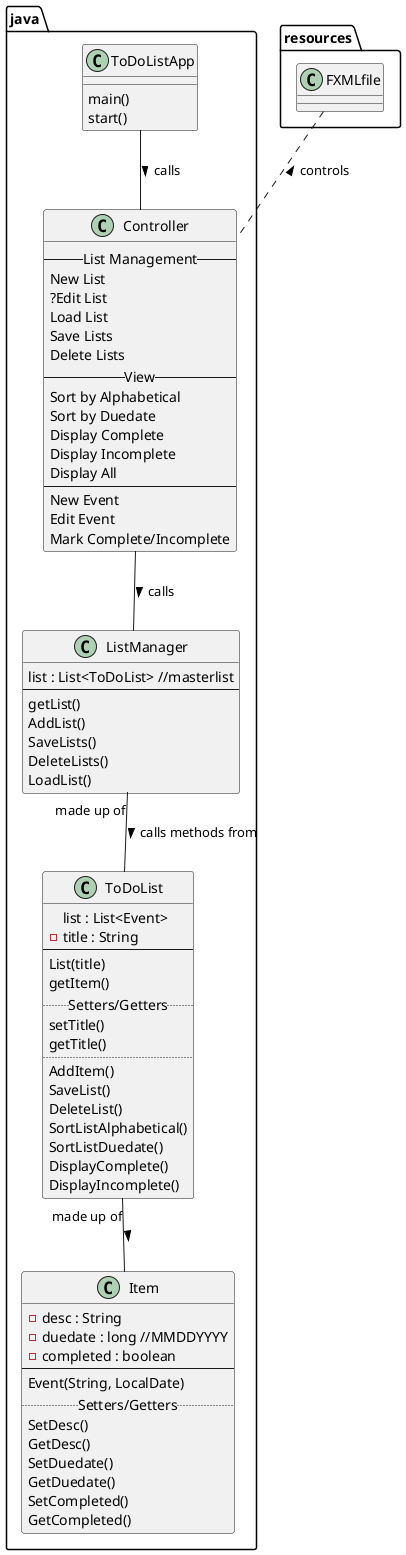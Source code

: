 @startuml
'https://plantuml.com/class-diagram

class java.ListManager{
list : List<ToDoList> //masterlist
--
getList()
AddList()
SaveLists()
DeleteLists()
LoadList()
}

class java.ToDoList {
list : List<Event>
-title : String
--
List(title)
getItem()
..Setters/Getters..
setTitle()
getTitle()
..
AddItem()
SaveList()
DeleteList()
SortListAlphabetical()
SortListDuedate()
DisplayComplete()
DisplayIncomplete()
}

class java.Item {
-desc : String
-duedate : long //MMDDYYYY
-completed : boolean
--
Event(String, LocalDate)
..Setters/Getters..
SetDesc()
GetDesc()
SetDuedate()
GetDuedate()
SetCompleted()
GetCompleted()
}

java.ToDoList "made up of" -- java.Item : >
java.ListManager "made up of" -- java.ToDoList : > calls methods from

java.ToDoListApp -- java.Controller : > calls
resources.FXMLfile .. java.Controller : < controls
java.Controller -- java.ListManager : > calls


class java.Controller{
--List Management--
New List
?Edit List
Load List
Save Lists
Delete Lists
--View--
Sort by Alphabetical
Sort by Duedate
Display Complete
Display Incomplete
Display All
--
New Event
Edit Event
Mark Complete/Incomplete
}

class java.ToDoListApp{
main()
start()
}

@enduml